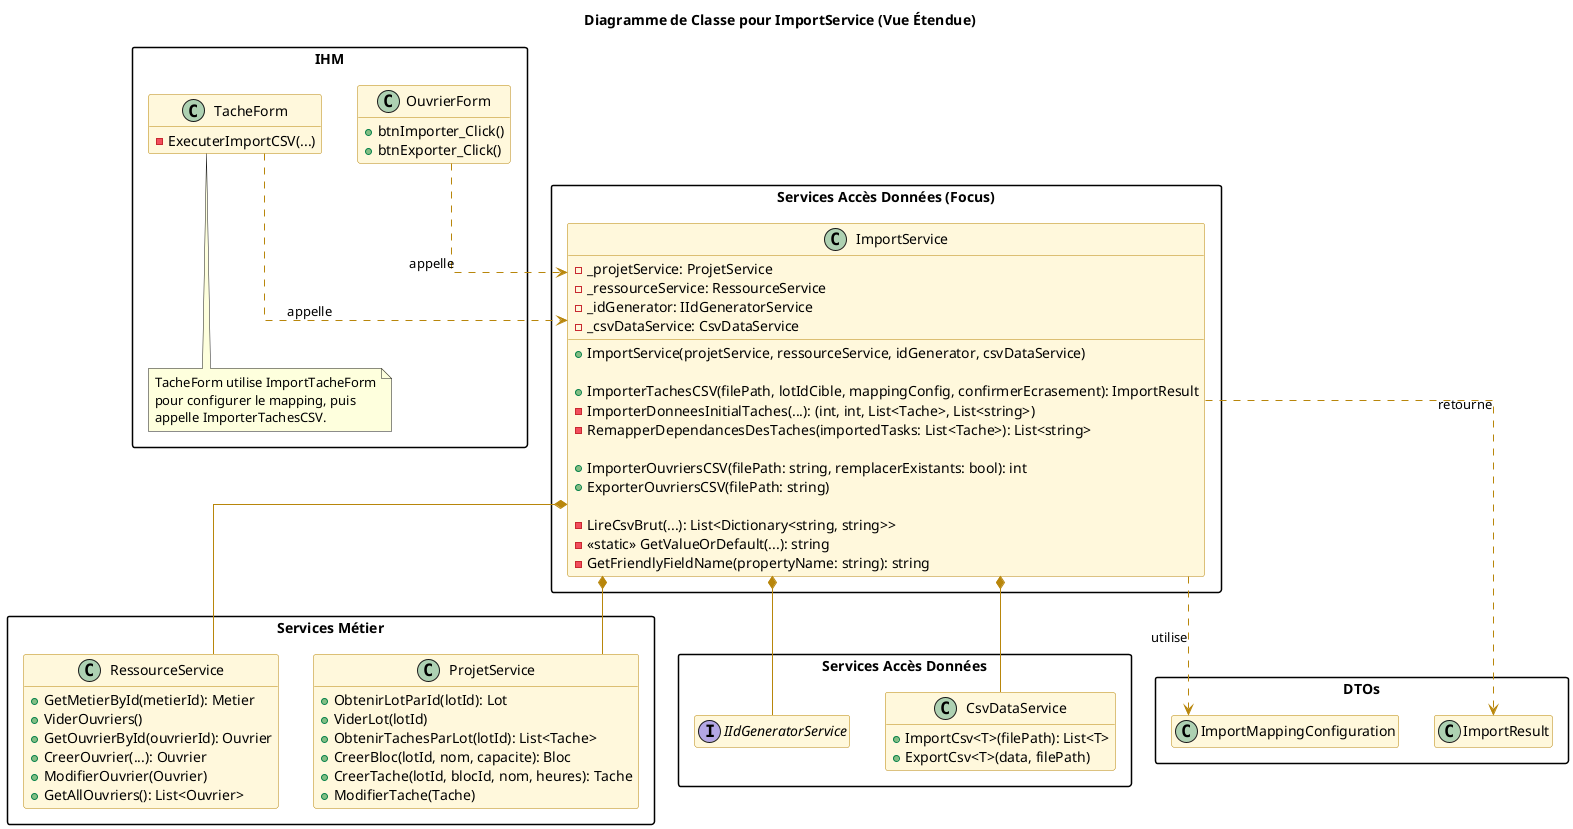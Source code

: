 @startuml
'---------------------------------
' Titre et Configuration
'---------------------------------
title Diagramme de Classe pour ImportService (Vue Étendue)
skinparam linetype ortho
skinparam packageStyle rectangle
skinparam class {
    BackgroundColor #FFF8DC
    BorderColor #B8860B
    ArrowColor #B8860B
}
hide empty members

'---------------------------------
' Package du Service principal
'---------------------------------
package "Services Accès Données (Focus)" as DataAccess_Focus {
    class ImportService {
        '-- Champs --'
        - _projetService: ProjetService
        - _ressourceService: RessourceService
        - _idGenerator: IIdGeneratorService
        - _csvDataService: CsvDataService

        '-- Constructeur --'
        + ImportService(projetService, ressourceService, idGenerator, csvDataService)

        '-- Import Tâches --'
        + ImporterTachesCSV(filePath, lotIdCible, mappingConfig, confirmerEcrasement): ImportResult
        - ImporterDonneesInitialTaches(...): (int, int, List<Tache>, List<string>)
        - RemapperDependancesDesTaches(importedTasks: List<Tache>): List<string>

        '-- Import/Export Ouvriers --'
        + ImporterOuvriersCSV(filePath: string, remplacerExistants: bool): int
        + ExporterOuvriersCSV(filePath: string)

        '-- Méthodes Privées Utilitaires --'
        - LireCsvBrut(...): List<Dictionary<string, string>>
        - <<static>> GetValueOrDefault(...): string
        - GetFriendlyFieldName(propertyName: string): string
    }
}

'---------------------------------
' Dépendances Sortantes (Standard)
'---------------------------------
package "Services Métier" as Business {
    class ProjetService {
        + ObtenirLotParId(lotId): Lot
        + ViderLot(lotId)
        + ObtenirTachesParLot(lotId): List<Tache>
        + CreerBloc(lotId, nom, capacite): Bloc
        + CreerTache(lotId, blocId, nom, heures): Tache
        + ModifierTache(Tache)
    }
    class RessourceService {
        + GetMetierById(metierId): Metier
        + ViderOuvriers()
        + GetOuvrierById(ouvrierId): Ouvrier
        + CreerOuvrier(...): Ouvrier
        + ModifierOuvrier(Ouvrier)
        + GetAllOuvriers(): List<Ouvrier>
    }
}

package "Services Accès Données" as DataAccess {
    class CsvDataService {
        + ImportCsv<T>(filePath): List<T>
        + ExportCsv<T>(data, filePath)
    }
    interface IIdGeneratorService
}

package "DTOs" as DTOs {
    class ImportResult
    class ImportMappingConfiguration
}

'---------------------------------
' Dépendance Entrante (Appelants)
'---------------------------------
package "IHM" as UI {
    class OuvrierForm {
        + btnImporter_Click()
        + btnExporter_Click()
    }
    class TacheForm {
        - ExecuterImportCSV(...)
    }
    note bottom of TacheForm : TacheForm utilise ImportTacheForm\npour configurer le mapping, puis\nappelle ImporterTachesCSV.
}

'---------------------------------
' Relations
'---------------------------------
'-- Dépendances sortantes standard --'
ImportService *-- ProjetService
ImportService *-- RessourceService
ImportService *-- IIdGeneratorService
ImportService *-- CsvDataService
ImportService ..> ImportResult : "retourne"
ImportService ..> ImportMappingConfiguration : "utilise"


'-- Dépendances entrantes visualisées --'
OuvrierForm ..> ImportService : "appelle"
TacheForm ..> ImportService : "appelle"

@enduml